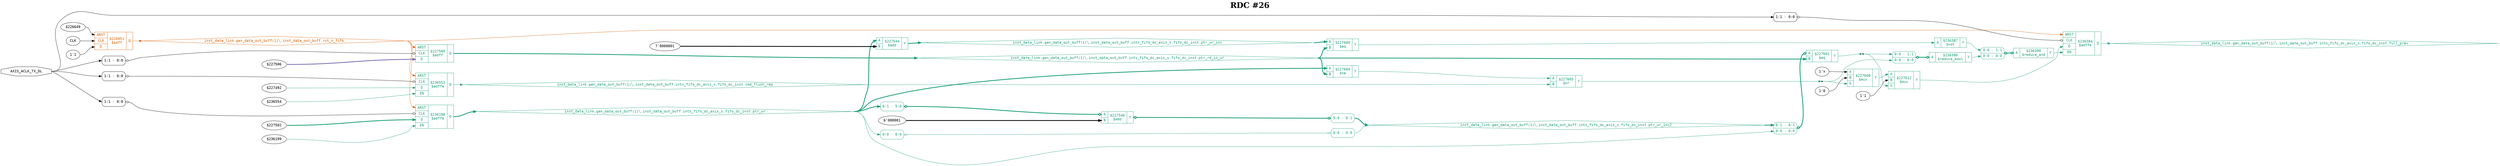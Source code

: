 digraph "spacefibre_light_top" {
label=<<b>RDC #26</b>>;
labelloc="t"
fontsize="30"
node ["fontname"="Courier"]
edge ["fontname"="Courier"]
rankdir="LR";
remincross=true;
n10 [ shape=octagon, label="AXIS_ACLK_TX_DL", color="black", fontcolor="black", href="/src/ip_spacefibre_light_top/spacefibre_light_top.vhd#58" ];
n11 [ shape=diamond, label="inst_data_link.gen_data_out_buff(1)&#9586;.inst_data_out_buff.ints_fifo_dc_axis_s.fifo_dc_inst.cmd_flush_req", colorscheme="dark28", color="1", fontcolor="1", href="/src/ip/fifo_dc/fifo_dc.vhd#111" ];
n12 [ shape=diamond, label="inst_data_link.gen_data_out_buff(1)&#9586;.inst_data_out_buff.ints_fifo_dc_axis_s.fifo_dc_inst.full_prev", colorscheme="dark28", color="1", fontcolor="1", href="/src/ip/fifo_dc/fifo_dc.vhd#128" ];
n13 [ shape=diamond, label="inst_data_link.gen_data_out_buff(1)&#9586;.inst_data_out_buff.ints_fifo_dc_axis_s.fifo_dc_inst.ptr_rd_in_wr", colorscheme="dark28", color="1", fontcolor="1", href="/src/ip/fifo_dc/fifo_dc.vhd#106" ];
n14 [ shape=diamond, label="inst_data_link.gen_data_out_buff(1)&#9586;.inst_data_out_buff.ints_fifo_dc_axis_s.fifo_dc_inst.ptr_wr", colorscheme="dark28", color="1", fontcolor="1", href="/src/ip/fifo_dc/fifo_dc.vhd#94" ];
n15 [ shape=diamond, label="inst_data_link.gen_data_out_buff(1)&#9586;.inst_data_out_buff.ints_fifo_dc_axis_s.fifo_dc_inst.ptr_wr_inc", colorscheme="dark28", color="1", fontcolor="1", href="/src/ip/fifo_dc/fifo_dc.vhd#95" ];
n16 [ shape=diamond, label="inst_data_link.gen_data_out_buff(1)&#9586;.inst_data_out_buff.ints_fifo_dc_axis_s.fifo_dc_inst.ptr_wr_inc2", colorscheme="dark28", color="1", fontcolor="1", href="/src/ip/fifo_dc/fifo_dc.vhd#96" ];
n17 [ shape=diamond, label="inst_data_link.gen_data_out_buff(1)&#9586;.inst_data_out_buff.rst_n_fifo", colorscheme="dark28", color="2", fontcolor="2", href="/src/module_data_link/data_out_buf.vhd#165" ];
{ rank="source"; n10;}
{ rank="sink";}
v1 [ label="$227502" ];
v2 [ label="$236199" ];
c23 [ shape=record, label="{{<p18> ARST|<p19> CLK|<p20> D|<p21> EN}|$236198\n$adffe|{<p22> Q}}", colorscheme="dark28", color="1", fontcolor="1" , href="/src/ip/fifo_dc/fifo_dc.vhd#199"  ];
x0 [ shape=record, style=rounded, label="<s0> 1:1 - 0:0 ", color="black", fontcolor="black" ];
x0:e -> c23:p19:w [arrowhead=odiamond, arrowtail=odiamond, dir=both, color="black", fontcolor="black", label=""];
c24 [ shape=record, label="{{<p18> ARST|<p19> CLK|<p20> D|<p21> EN}|$236384\n$adffe|{<p22> Q}}", colorscheme="dark28", color="1", fontcolor="1" , href="/src/ip/fifo_dc/fifo_dc.vhd#256"  ];
x3 [ shape=record, style=rounded, label="<s0> 1:1 - 0:0 ", color="black", fontcolor="black" ];
x3:e -> c24:p19:w [arrowhead=odiamond, arrowtail=odiamond, dir=both, color="black", fontcolor="black", label=""];
v5 [ label="$227492" ];
v6 [ label="$236554" ];
c25 [ shape=record, label="{{<p18> ARST|<p19> CLK|<p20> D|<p21> EN}|$236553\n$adffe|{<p22> Q}}", colorscheme="dark28", color="1", fontcolor="1" , href="/src/ip/fifo_dc/fifo_dc.vhd#440"  ];
x4 [ shape=record, style=rounded, label="<s0> 1:1 - 0:0 ", color="black", fontcolor="black" ];
x4:e -> c25:p19:w [arrowhead=odiamond, arrowtail=odiamond, dir=both, color="black", fontcolor="black", label=""];
c28 [ shape=record, label="{{<p26> A}|$236386\n$reduce_bool|{<p27> Y}}", colorscheme="dark28", color="1", fontcolor="1" ];
x7 [ shape=record, style=rounded, label="<s1> 0:0 - 1:1 |<s0> 0:0 - 0:0 ", colorscheme="dark28", color="1", fontcolor="1" ];
x7:e -> c28:p26:w [arrowhead=odiamond, arrowtail=odiamond, dir=both, colorscheme="dark28", color="1", fontcolor="1", style="setlinewidth(3)", label=""];
c29 [ shape=record, label="{{<p26> A}|$236387\n$not|{<p27> Y}}", colorscheme="dark28", color="1", fontcolor="1" ];
c30 [ shape=record, label="{{<p26> A}|$236390\n$reduce_and|{<p27> Y}}", colorscheme="dark28", color="1", fontcolor="1" ];
x8 [ shape=record, style=rounded, label="<s1> 0:0 - 1:1 |<s0> 0:0 - 0:0 ", colorscheme="dark28", color="1", fontcolor="1" ];
x8:e -> c30:p26:w [arrowhead=odiamond, arrowtail=odiamond, dir=both, colorscheme="dark28", color="1", fontcolor="1", style="setlinewidth(3)", label=""];
v9 [ label="$226649" ];
v10 [ label="CLK" ];
v11 [ label="1'1" ];
c31 [ shape=record, label="{{<p18> ARST|<p19> CLK|<p20> D}|$226951\n$adff|{<p22> Q}}", colorscheme="dark28", color="2", fontcolor="2" , href="/src/module_data_link/data_out_buf.vhd#225"  ];
v12 [ label="7'0000001" ];
c33 [ shape=record, label="{{<p26> A|<p32> B}|$227544\n$add|{<p27> Y}}", colorscheme="dark28", color="1", fontcolor="1" , href="/src/ip/fifo_dc/fifo_dc.vhd#170"  ];
v14 [ label="6'000001" ];
c34 [ shape=record, label="{{<p26> A|<p32> B}|$227546\n$add|{<p27> Y}}", colorscheme="dark28", color="1", fontcolor="1" , href="/src/ip/fifo_dc/fifo_dc.vhd#171"  ];
x13 [ shape=record, style=rounded, label="<s0> 6:1 - 5:0 ", colorscheme="dark28", color="1", fontcolor="1" ];
x13:e -> c34:p26:w [arrowhead=odiamond, arrowtail=odiamond, dir=both, colorscheme="dark28", color="1", fontcolor="1", style="setlinewidth(3)", label=""];
x15 [ shape=record, style=rounded, label="<s0> 5:0 - 6:1 ", colorscheme="dark28", color="1", fontcolor="1" ];
c34:p27:e -> x15:w [arrowhead=odiamond, arrowtail=odiamond, dir=both, colorscheme="dark28", color="1", fontcolor="1", style="setlinewidth(3)", label=""];
c35 [ shape=record, label="{{<p26> A|<p32> B}|$227600\n$eq|{<p27> Y}}", colorscheme="dark28", color="1", fontcolor="1" , href="/src/ip/fifo_dc/fifo_dc.vhd#262"  ];
c36 [ shape=record, label="{{<p26> A|<p32> B}|$227602\n$eq|{<p27> Y}}", colorscheme="dark28", color="1", fontcolor="1" , href="/src/ip/fifo_dc/fifo_dc.vhd#264"  ];
x16 [ shape=record, style=rounded, label="<s1> 6:1 - 6:1 |<s0> 0:0 - 0:0 ", colorscheme="dark28", color="1", fontcolor="1" ];
x16:e -> c36:p26:w [arrowhead=odiamond, arrowtail=odiamond, dir=both, colorscheme="dark28", color="1", fontcolor="1", style="setlinewidth(3)", label=""];
c37 [ shape=record, label="{{<p26> A|<p32> B}|$227605\n$or|{<p27> Y}}", colorscheme="dark28", color="1", fontcolor="1" , href="/src/ip/fifo_dc/fifo_dc.vhd#266"  ];
v17 [ label="1'x" ];
v18 [ label="1'0" ];
c39 [ shape=record, label="{{<p26> A|<p32> B|<p38> S}|$227608\n$mux|{<p27> Y}}", colorscheme="dark28", color="1", fontcolor="1" , href="/src/ip/fifo_dc/fifo_dc.vhd#262"  ];
v19 [ label="1'1" ];
c40 [ shape=record, label="{{<p26> A|<p32> B|<p38> S}|$227612\n$mux|{<p27> Y}}", colorscheme="dark28", color="1", fontcolor="1" , href="/src/ip/fifo_dc/fifo_dc.vhd#262"  ];
c41 [ shape=record, label="{{<p26> A|<p32> B}|$227604\n$ne|{<p27> Y}}", colorscheme="dark28", color="1", fontcolor="1" , href="/src/ip/fifo_dc/fifo_dc.vhd#266"  ];
v21 [ label="$227506" ];
c42 [ shape=record, label="{{<p18> ARST|<p19> CLK|<p20> D}|$227589\n$adff|{<p22> Q}}", colorscheme="dark28", color="1", fontcolor="1" , href="/src/ip/fifo_dc/fifo_dc.vhd#222"  ];
x20 [ shape=record, style=rounded, label="<s0> 1:1 - 0:0 ", color="black", fontcolor="black" ];
x20:e -> c42:p19:w [arrowhead=odiamond, arrowtail=odiamond, dir=both, color="black", fontcolor="black", label=""];
x22 [ shape=record, style=rounded, label="<s0> 0:0 - 0:0 ", colorscheme="dark28", color="1", fontcolor="1" ];
x23 [ shape=record, style=rounded, label="<s0> 0:0 - 0:0 ", colorscheme="dark28", color="1", fontcolor="1" ];
x22:e -> x23:w [arrowhead=odiamond, arrowtail=odiamond, dir=both, colorscheme="dark28", color="1", fontcolor="1", label=""];
c28:p27:e -> x8:s0:w [colorscheme="dark28", color="1", fontcolor="1", label=""];
n10:e -> x0:s0:w [color="black", fontcolor="black", label=""];
n10:e -> x20:s0:w [color="black", fontcolor="black", label=""];
n10:e -> x3:s0:w [color="black", fontcolor="black", label=""];
n10:e -> x4:s0:w [color="black", fontcolor="black", label=""];
c25:p22:e -> n11:w [colorscheme="dark28", color="1", fontcolor="1", label=""];
n11:e -> c37:p32:w [colorscheme="dark28", color="1", fontcolor="1", label=""];
c24:p22:e -> n12:w [colorscheme="dark28", color="1", fontcolor="1", label=""];
c42:p22:e -> n13:w [colorscheme="dark28", color="1", fontcolor="1", style="setlinewidth(3)", label=""];
n13:e -> c35:p32:w [colorscheme="dark28", color="1", fontcolor="1", style="setlinewidth(3)", label=""];
n13:e -> c36:p32:w [colorscheme="dark28", color="1", fontcolor="1", style="setlinewidth(3)", label=""];
n13:e -> c41:p32:w [colorscheme="dark28", color="1", fontcolor="1", style="setlinewidth(3)", label=""];
c23:p22:e -> n14:w [colorscheme="dark28", color="1", fontcolor="1", style="setlinewidth(3)", label=""];
n14:e -> c33:p26:w [colorscheme="dark28", color="1", fontcolor="1", style="setlinewidth(3)", label=""];
n14:e -> c41:p26:w [colorscheme="dark28", color="1", fontcolor="1", style="setlinewidth(3)", label=""];
n14:e -> x13:s0:w [colorscheme="dark28", color="1", fontcolor="1", style="setlinewidth(3)", label=""];
n14:e -> x16:s0:w [colorscheme="dark28", color="1", fontcolor="1", label=""];
n14:e -> x22:s0:w [colorscheme="dark28", color="1", fontcolor="1", label=""];
c33:p27:e -> n15:w [colorscheme="dark28", color="1", fontcolor="1", style="setlinewidth(3)", label=""];
n15:e -> c35:p26:w [colorscheme="dark28", color="1", fontcolor="1", style="setlinewidth(3)", label=""];
x15:s0:e -> n16:w [colorscheme="dark28", color="1", fontcolor="1", style="setlinewidth(3)", label=""];
x23:s0:e -> n16:w [colorscheme="dark28", color="1", fontcolor="1", label=""];
n16:e -> x16:s1:w [colorscheme="dark28", color="1", fontcolor="1", style="setlinewidth(3)", label=""];
c31:p22:e -> n17:w [colorscheme="dark28", color="2", fontcolor="2", label=""];
n17:e -> c23:p18:w [colorscheme="dark28", color="2", fontcolor="2", label=""];
n17:e -> c24:p18:w [colorscheme="dark28", color="2", fontcolor="2", label=""];
n17:e -> c25:p18:w [colorscheme="dark28", color="2", fontcolor="2", label=""];
n17:e -> c42:p18:w [colorscheme="dark28", color="2", fontcolor="2", label=""];
c30:p27:e -> c24:p21:w [colorscheme="dark28", color="1", fontcolor="1", label=""];
c29:p27:e -> x8:s1:w [colorscheme="dark28", color="1", fontcolor="1", label=""];
c35:p27:e -> c29:p26:w [colorscheme="dark28", color="1", fontcolor="1", label=""];
n5 [ shape=point ];
c36:p27:e -> n5:w [colorscheme="dark28", color="1", fontcolor="1", label=""];
n5:e -> c40:p38:w [colorscheme="dark28", color="1", fontcolor="1", label=""];
n5:e -> x7:s1:w [colorscheme="dark28", color="1", fontcolor="1", label=""];
c41:p27:e -> c37:p26:w [colorscheme="dark28", color="1", fontcolor="1", label=""];
n7 [ shape=point ];
c37:p27:e -> n7:w [colorscheme="dark28", color="1", fontcolor="1", label=""];
n7:e -> c39:p38:w [colorscheme="dark28", color="1", fontcolor="1", label=""];
n7:e -> x7:s0:w [colorscheme="dark28", color="1", fontcolor="1", label=""];
c39:p27:e -> c40:p26:w [colorscheme="dark28", color="1", fontcolor="1", label=""];
c40:p27:e -> c24:p20:w [colorscheme="dark28", color="1", fontcolor="1", label=""];
v1:e -> c23:p20:w [colorscheme="dark28", color="1", fontcolor="1", style="setlinewidth(3)", label=""];
v10:e -> c31:p19:w [color="black", fontcolor="black", label=""];
v11:e -> c31:p20:w [color="black", fontcolor="black", label=""];
v12:e -> c33:p32:w [color="black", fontcolor="black", style="setlinewidth(3)", label=""];
v14:e -> c34:p32:w [color="black", fontcolor="black", style="setlinewidth(3)", label=""];
v17:e -> c39:p26:w [color="black", fontcolor="black", label=""];
v18:e -> c39:p32:w [color="black", fontcolor="black", label=""];
v19:e -> c40:p32:w [color="black", fontcolor="black", label=""];
v2:e -> c23:p21:w [colorscheme="dark28", color="1", fontcolor="1", label=""];
v21:e -> c42:p20:w [colorscheme="dark28", color="3", fontcolor="3", style="setlinewidth(3)", label=""];
v5:e -> c25:p20:w [colorscheme="dark28", color="1", fontcolor="1", label=""];
v6:e -> c25:p21:w [colorscheme="dark28", color="1", fontcolor="1", label=""];
v9:e -> c31:p18:w [color="black", fontcolor="black", label=""];
}
